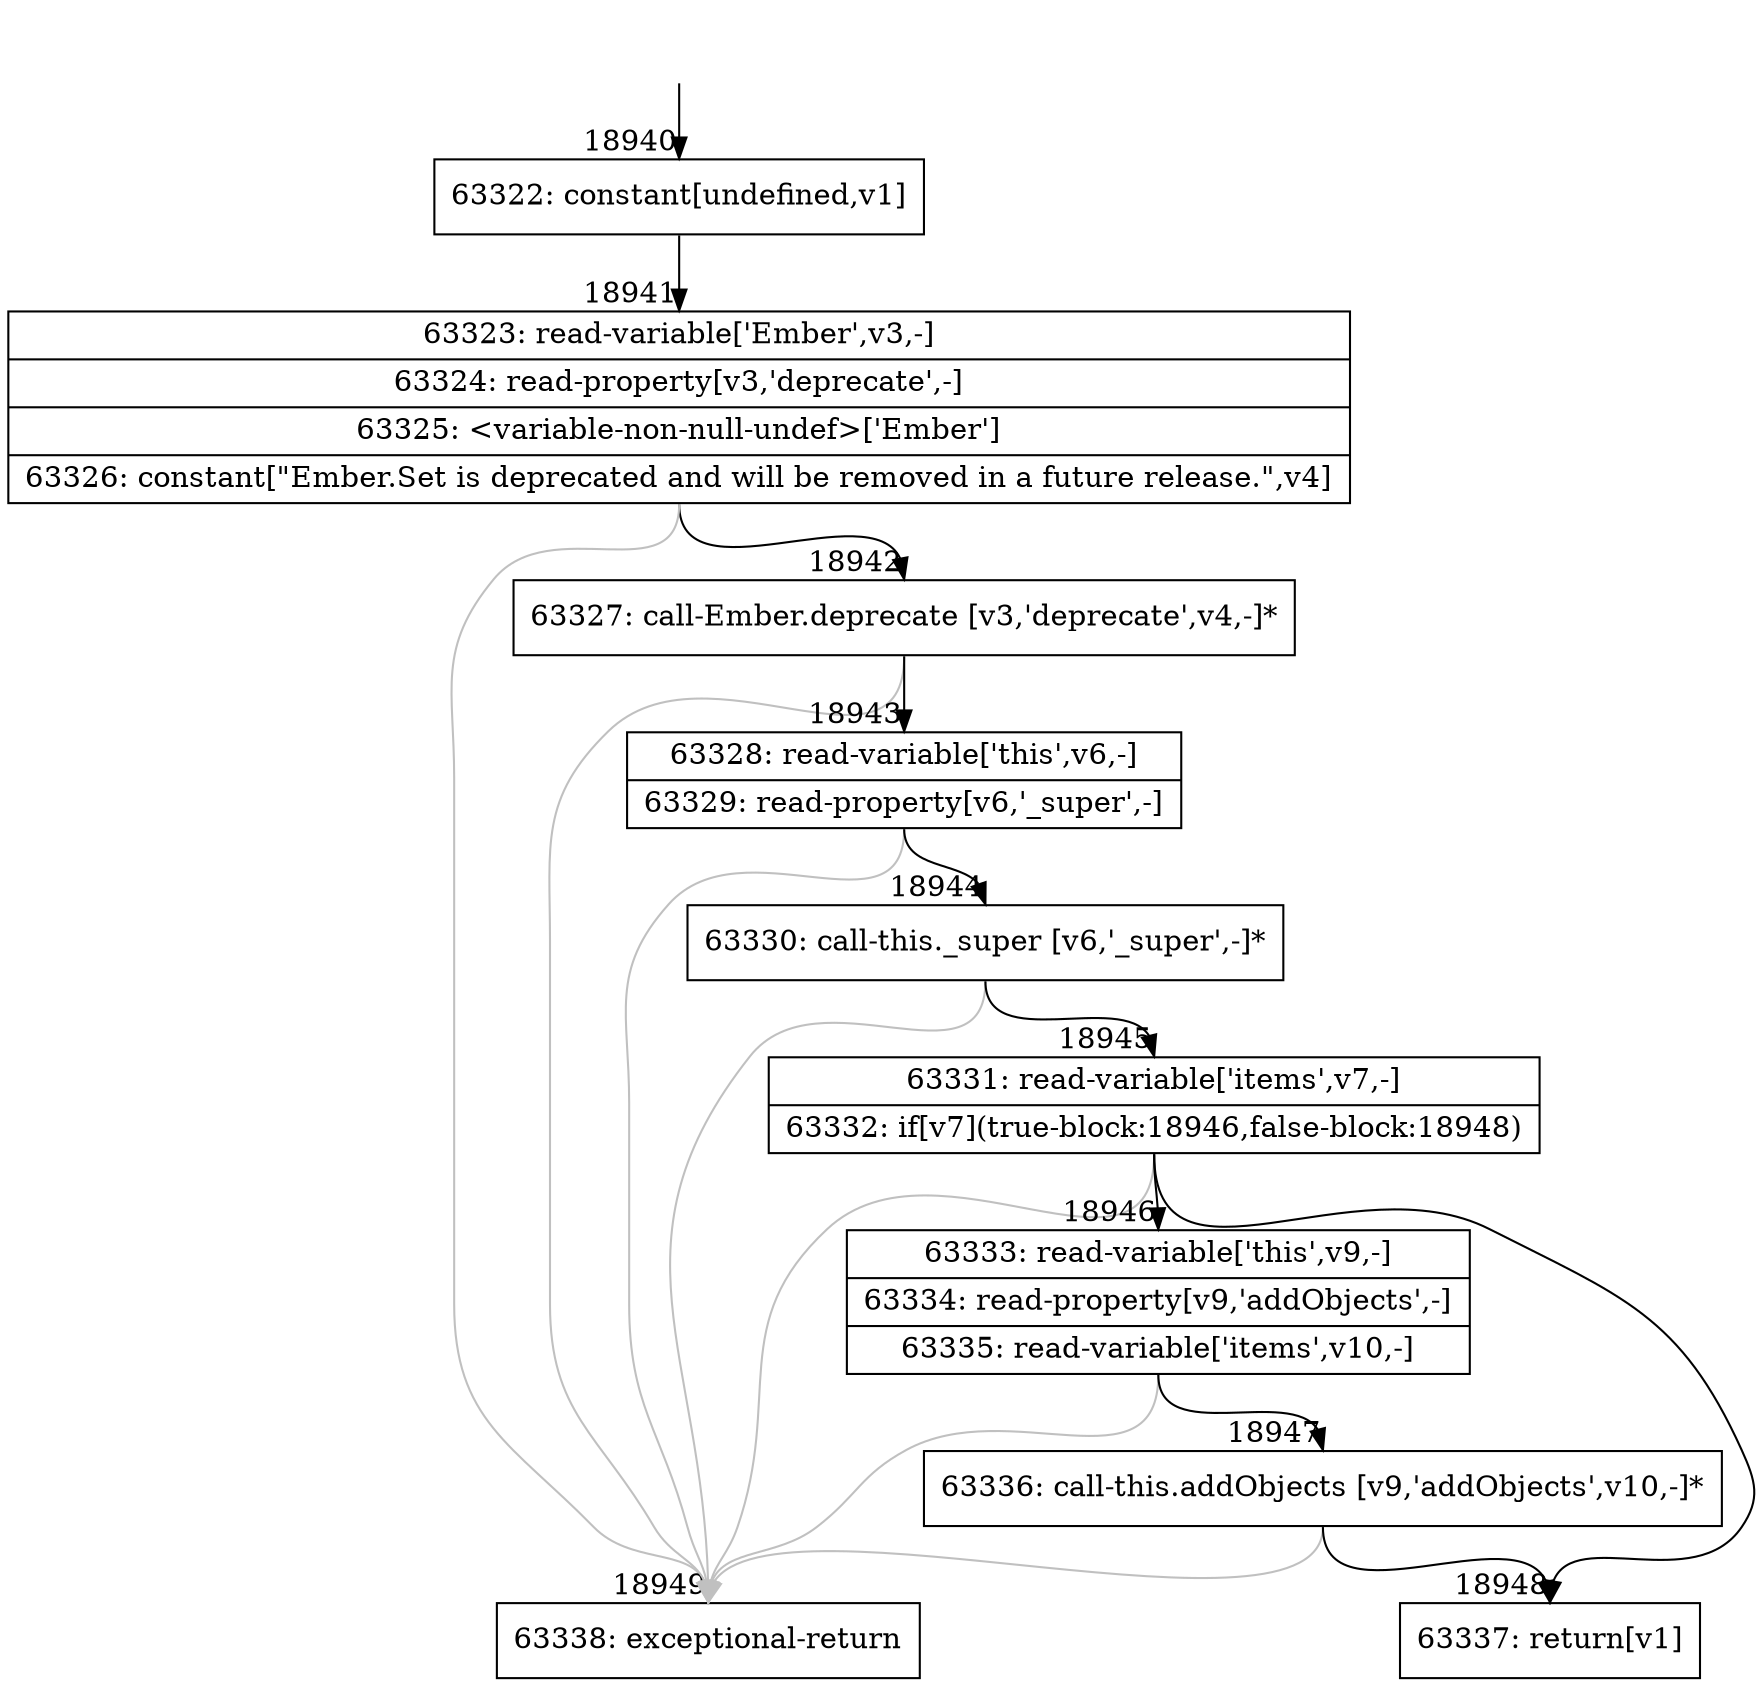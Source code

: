 digraph {
rankdir="TD"
BB_entry1632[shape=none,label=""];
BB_entry1632 -> BB18940 [tailport=s, headport=n, headlabel="    18940"]
BB18940 [shape=record label="{63322: constant[undefined,v1]}" ] 
BB18940 -> BB18941 [tailport=s, headport=n, headlabel="      18941"]
BB18941 [shape=record label="{63323: read-variable['Ember',v3,-]|63324: read-property[v3,'deprecate',-]|63325: \<variable-non-null-undef\>['Ember']|63326: constant[\"Ember.Set is deprecated and will be removed in a future release.\",v4]}" ] 
BB18941 -> BB18942 [tailport=s, headport=n, headlabel="      18942"]
BB18941 -> BB18949 [tailport=s, headport=n, color=gray, headlabel="      18949"]
BB18942 [shape=record label="{63327: call-Ember.deprecate [v3,'deprecate',v4,-]*}" ] 
BB18942 -> BB18943 [tailport=s, headport=n, headlabel="      18943"]
BB18942 -> BB18949 [tailport=s, headport=n, color=gray]
BB18943 [shape=record label="{63328: read-variable['this',v6,-]|63329: read-property[v6,'_super',-]}" ] 
BB18943 -> BB18944 [tailport=s, headport=n, headlabel="      18944"]
BB18943 -> BB18949 [tailport=s, headport=n, color=gray]
BB18944 [shape=record label="{63330: call-this._super [v6,'_super',-]*}" ] 
BB18944 -> BB18945 [tailport=s, headport=n, headlabel="      18945"]
BB18944 -> BB18949 [tailport=s, headport=n, color=gray]
BB18945 [shape=record label="{63331: read-variable['items',v7,-]|63332: if[v7](true-block:18946,false-block:18948)}" ] 
BB18945 -> BB18946 [tailport=s, headport=n, headlabel="      18946"]
BB18945 -> BB18948 [tailport=s, headport=n, headlabel="      18948"]
BB18945 -> BB18949 [tailport=s, headport=n, color=gray]
BB18946 [shape=record label="{63333: read-variable['this',v9,-]|63334: read-property[v9,'addObjects',-]|63335: read-variable['items',v10,-]}" ] 
BB18946 -> BB18947 [tailport=s, headport=n, headlabel="      18947"]
BB18946 -> BB18949 [tailport=s, headport=n, color=gray]
BB18947 [shape=record label="{63336: call-this.addObjects [v9,'addObjects',v10,-]*}" ] 
BB18947 -> BB18948 [tailport=s, headport=n]
BB18947 -> BB18949 [tailport=s, headport=n, color=gray]
BB18948 [shape=record label="{63337: return[v1]}" ] 
BB18949 [shape=record label="{63338: exceptional-return}" ] 
//#$~ 35709
}
